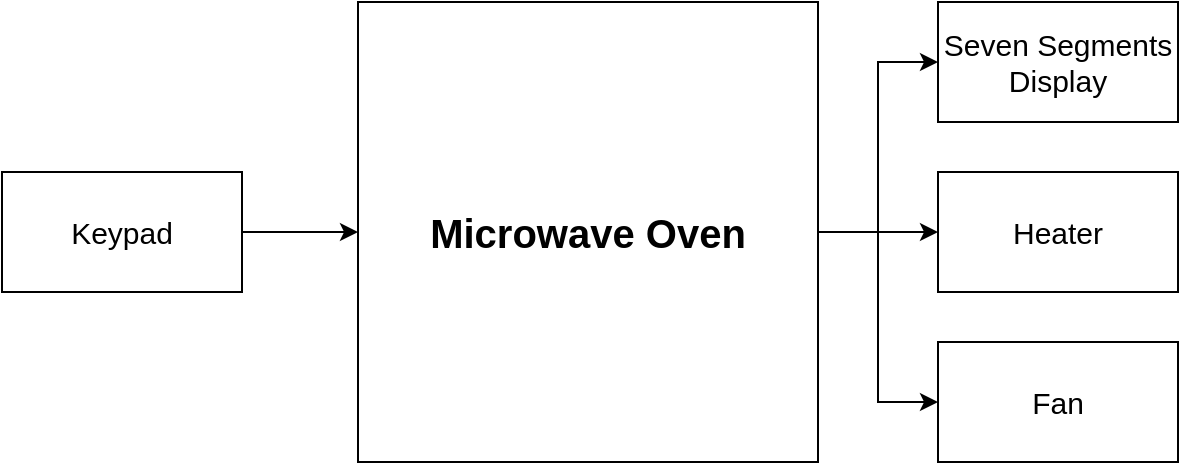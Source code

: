 <mxfile version="24.6.4" type="github">
  <diagram name="Page-1" id="F8mwUB6Jov3qKATu1vk1">
    <mxGraphModel dx="1050" dy="530" grid="1" gridSize="10" guides="1" tooltips="1" connect="1" arrows="1" fold="1" page="1" pageScale="1" pageWidth="827" pageHeight="1169" math="0" shadow="0">
      <root>
        <mxCell id="0" />
        <mxCell id="1" parent="0" />
        <mxCell id="d83kh_4WfSIYVjIKPuKV-11" style="edgeStyle=orthogonalEdgeStyle;rounded=0;orthogonalLoop=1;jettySize=auto;html=1;entryX=0;entryY=0.5;entryDx=0;entryDy=0;" edge="1" parent="1" source="d83kh_4WfSIYVjIKPuKV-1" target="d83kh_4WfSIYVjIKPuKV-2">
          <mxGeometry relative="1" as="geometry" />
        </mxCell>
        <mxCell id="d83kh_4WfSIYVjIKPuKV-12" style="edgeStyle=orthogonalEdgeStyle;rounded=0;orthogonalLoop=1;jettySize=auto;html=1;exitX=1;exitY=0.5;exitDx=0;exitDy=0;entryX=0;entryY=0.5;entryDx=0;entryDy=0;" edge="1" parent="1" source="d83kh_4WfSIYVjIKPuKV-1" target="d83kh_4WfSIYVjIKPuKV-5">
          <mxGeometry relative="1" as="geometry" />
        </mxCell>
        <mxCell id="d83kh_4WfSIYVjIKPuKV-14" style="edgeStyle=orthogonalEdgeStyle;rounded=0;orthogonalLoop=1;jettySize=auto;html=1;exitX=1;exitY=0.5;exitDx=0;exitDy=0;" edge="1" parent="1" source="d83kh_4WfSIYVjIKPuKV-1" target="d83kh_4WfSIYVjIKPuKV-13">
          <mxGeometry relative="1" as="geometry" />
        </mxCell>
        <mxCell id="d83kh_4WfSIYVjIKPuKV-1" value="&lt;b&gt;&lt;font style=&quot;font-size: 20px;&quot;&gt;Microwave Oven&lt;/font&gt;&lt;/b&gt;" style="whiteSpace=wrap;html=1;aspect=fixed;" vertex="1" parent="1">
          <mxGeometry x="320" y="120" width="230" height="230" as="geometry" />
        </mxCell>
        <mxCell id="d83kh_4WfSIYVjIKPuKV-2" value="Seven Segments Display" style="rounded=0;whiteSpace=wrap;html=1;fontStyle=0;fontSize=15;" vertex="1" parent="1">
          <mxGeometry x="610" y="120" width="120" height="60" as="geometry" />
        </mxCell>
        <mxCell id="d83kh_4WfSIYVjIKPuKV-9" style="edgeStyle=orthogonalEdgeStyle;rounded=0;orthogonalLoop=1;jettySize=auto;html=1;exitX=1;exitY=0.5;exitDx=0;exitDy=0;entryX=0;entryY=0.5;entryDx=0;entryDy=0;" edge="1" parent="1" source="d83kh_4WfSIYVjIKPuKV-4" target="d83kh_4WfSIYVjIKPuKV-1">
          <mxGeometry relative="1" as="geometry" />
        </mxCell>
        <mxCell id="d83kh_4WfSIYVjIKPuKV-4" value="Keypad" style="rounded=0;whiteSpace=wrap;html=1;fontStyle=0;fontSize=15;" vertex="1" parent="1">
          <mxGeometry x="142" y="205" width="120" height="60" as="geometry" />
        </mxCell>
        <mxCell id="d83kh_4WfSIYVjIKPuKV-5" value="Heater" style="rounded=0;whiteSpace=wrap;html=1;fontStyle=0;fontSize=15;" vertex="1" parent="1">
          <mxGeometry x="610" y="205" width="120" height="60" as="geometry" />
        </mxCell>
        <mxCell id="d83kh_4WfSIYVjIKPuKV-13" value="Fan" style="rounded=0;whiteSpace=wrap;html=1;fontStyle=0;fontSize=15;" vertex="1" parent="1">
          <mxGeometry x="610" y="290" width="120" height="60" as="geometry" />
        </mxCell>
      </root>
    </mxGraphModel>
  </diagram>
</mxfile>

